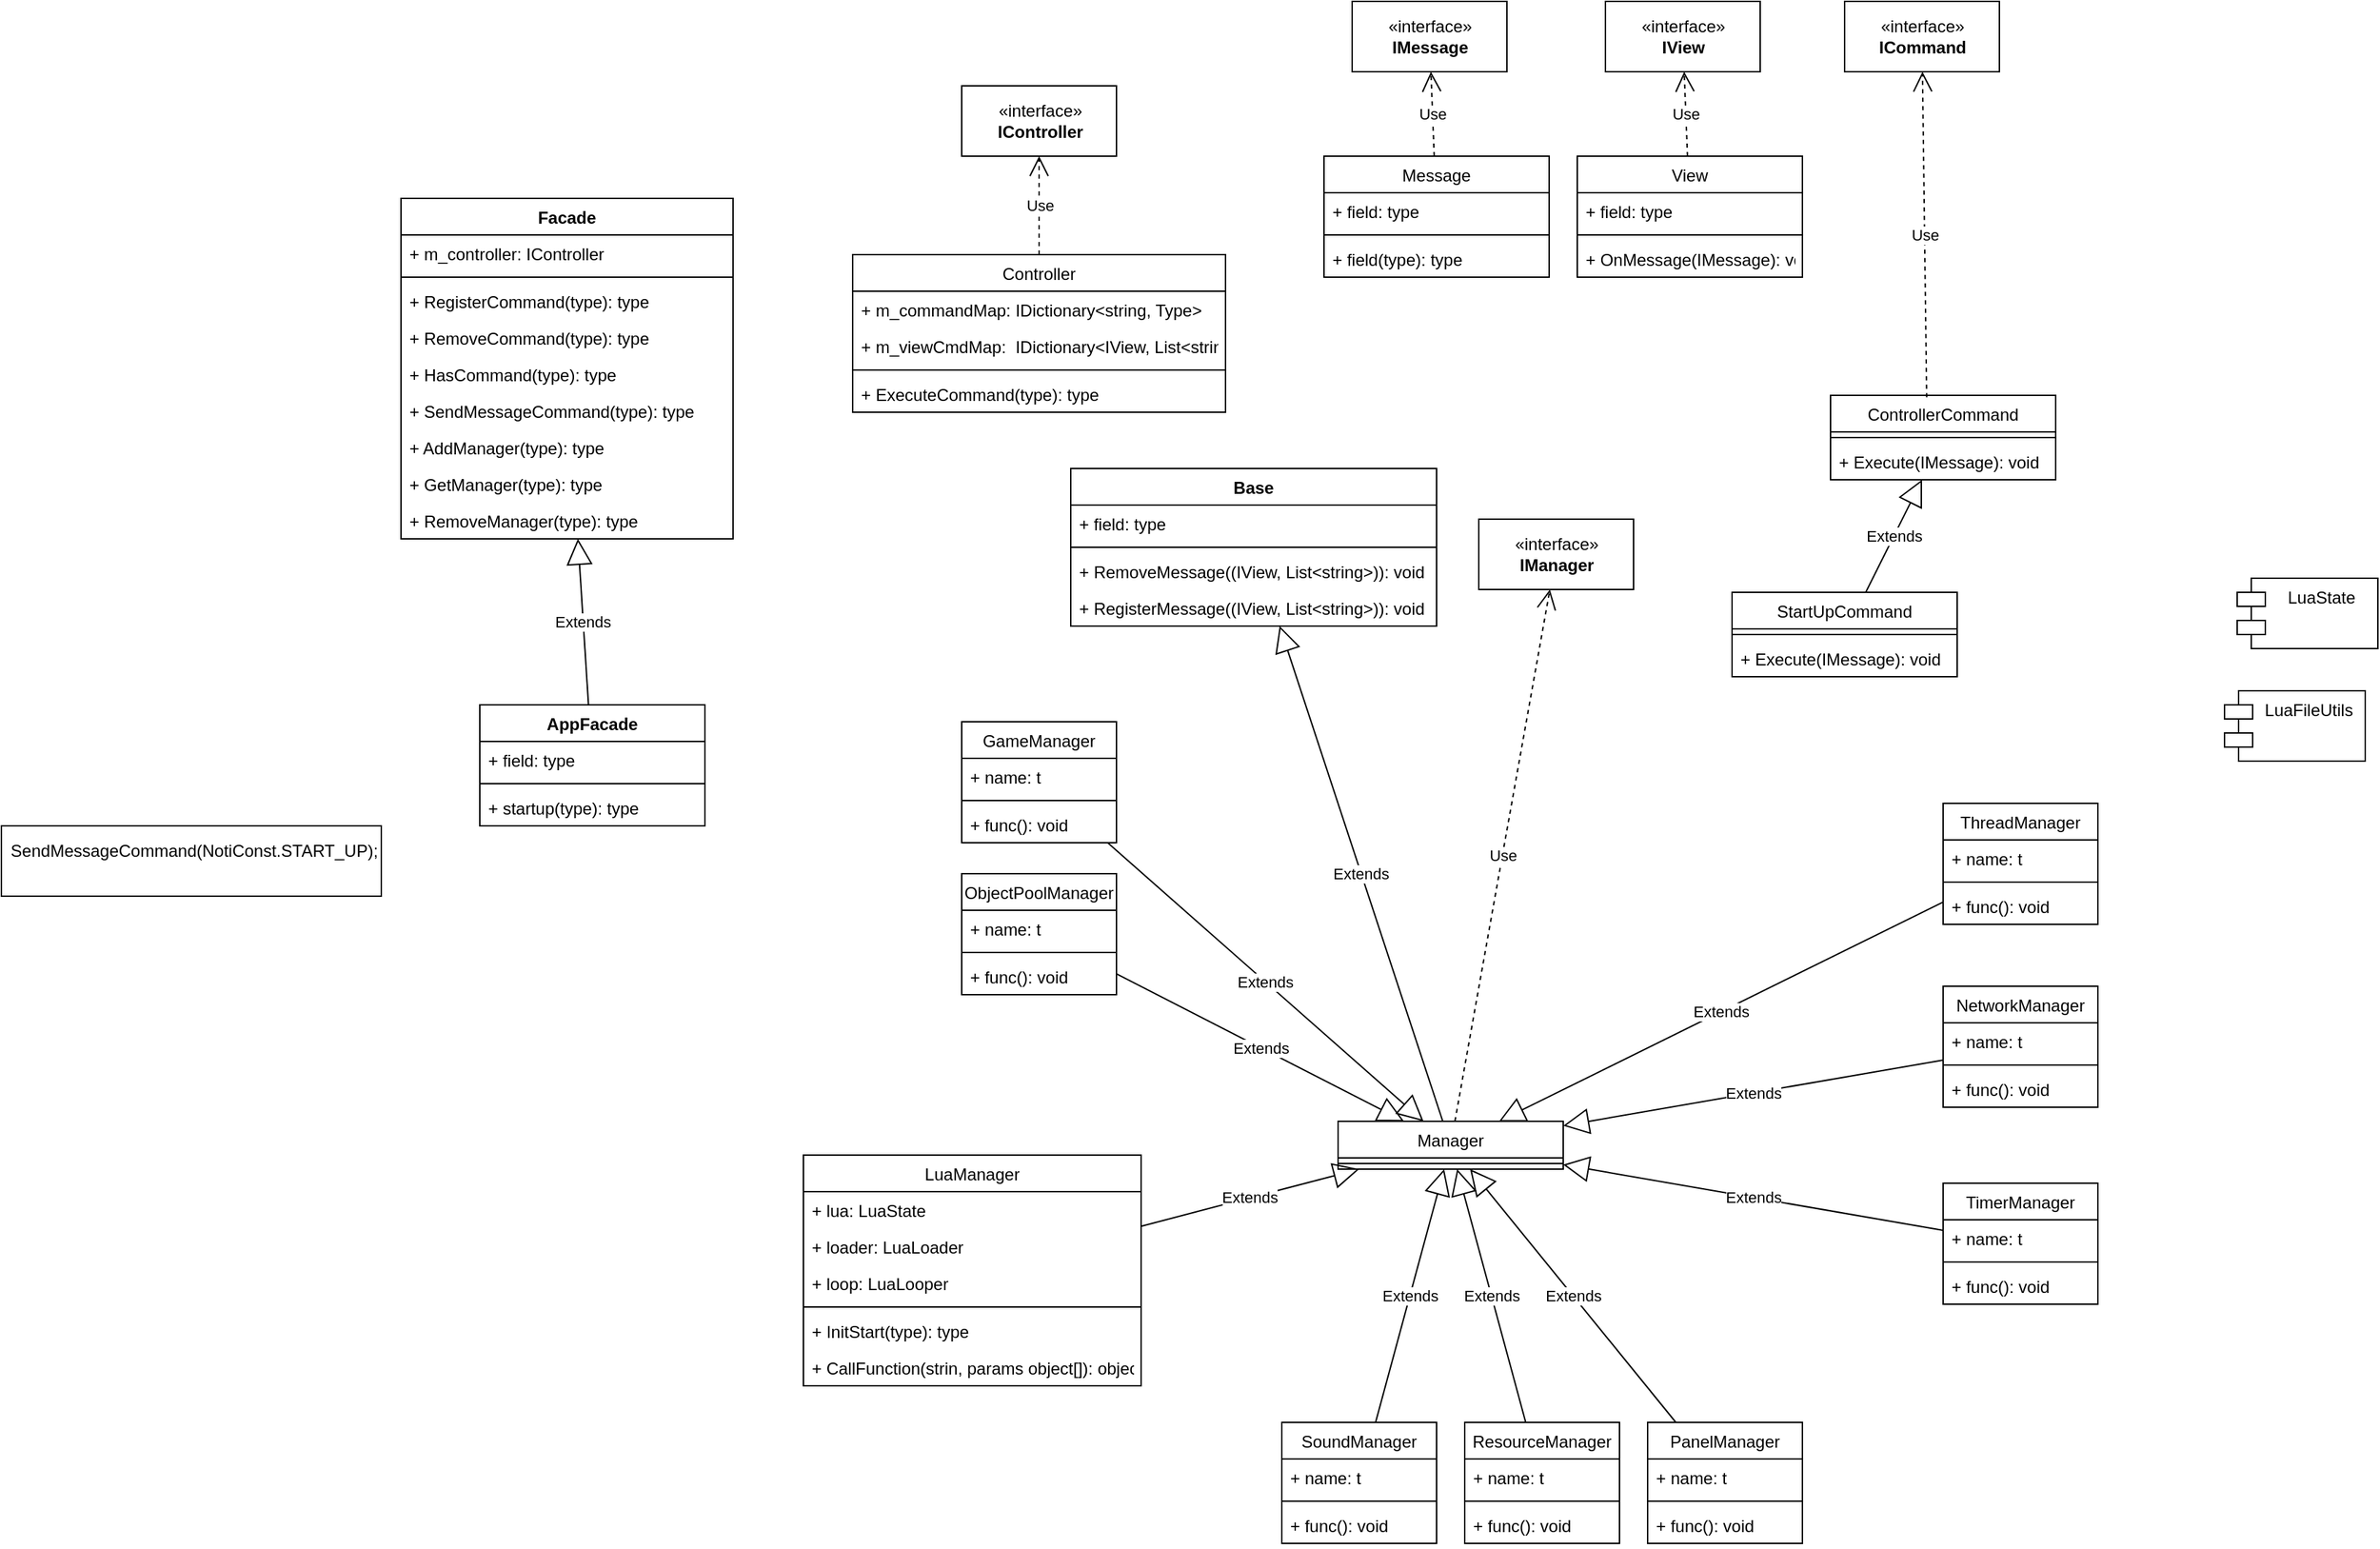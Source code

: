 <mxfile version="13.2.4" type="github"><diagram id="wbmFSngN0LvBuxbTny33" name="Page-1"><mxGraphModel dx="2031" dy="1134" grid="1" gridSize="10" guides="1" tooltips="1" connect="1" arrows="1" fold="1" page="1" pageScale="1" pageWidth="827" pageHeight="1169" math="0" shadow="0"><root><mxCell id="0"/><mxCell id="1" parent="0"/><mxCell id="4UtAHlygmmjAt2ON4AFd-5" value="Facade" style="swimlane;fontStyle=1;align=center;verticalAlign=top;childLayout=stackLayout;horizontal=1;startSize=26;horizontalStack=0;resizeParent=1;resizeParentMax=0;resizeLast=0;collapsible=1;marginBottom=0;" vertex="1" parent="1"><mxGeometry x="334" y="170" width="236" height="242" as="geometry"/></mxCell><mxCell id="4UtAHlygmmjAt2ON4AFd-6" value="+ m_controller: IController" style="text;strokeColor=none;fillColor=none;align=left;verticalAlign=top;spacingLeft=4;spacingRight=4;overflow=hidden;rotatable=0;points=[[0,0.5],[1,0.5]];portConstraint=eastwest;" vertex="1" parent="4UtAHlygmmjAt2ON4AFd-5"><mxGeometry y="26" width="236" height="26" as="geometry"/></mxCell><mxCell id="4UtAHlygmmjAt2ON4AFd-7" value="" style="line;strokeWidth=1;fillColor=none;align=left;verticalAlign=middle;spacingTop=-1;spacingLeft=3;spacingRight=3;rotatable=0;labelPosition=right;points=[];portConstraint=eastwest;" vertex="1" parent="4UtAHlygmmjAt2ON4AFd-5"><mxGeometry y="52" width="236" height="8" as="geometry"/></mxCell><mxCell id="4UtAHlygmmjAt2ON4AFd-8" value="+ RegisterCommand(type): type" style="text;strokeColor=none;fillColor=none;align=left;verticalAlign=top;spacingLeft=4;spacingRight=4;overflow=hidden;rotatable=0;points=[[0,0.5],[1,0.5]];portConstraint=eastwest;" vertex="1" parent="4UtAHlygmmjAt2ON4AFd-5"><mxGeometry y="60" width="236" height="26" as="geometry"/></mxCell><mxCell id="4UtAHlygmmjAt2ON4AFd-10" value="+ RemoveCommand(type): type" style="text;strokeColor=none;fillColor=none;align=left;verticalAlign=top;spacingLeft=4;spacingRight=4;overflow=hidden;rotatable=0;points=[[0,0.5],[1,0.5]];portConstraint=eastwest;" vertex="1" parent="4UtAHlygmmjAt2ON4AFd-5"><mxGeometry y="86" width="236" height="26" as="geometry"/></mxCell><mxCell id="4UtAHlygmmjAt2ON4AFd-11" value="+ HasCommand(type): type" style="text;strokeColor=none;fillColor=none;align=left;verticalAlign=top;spacingLeft=4;spacingRight=4;overflow=hidden;rotatable=0;points=[[0,0.5],[1,0.5]];portConstraint=eastwest;" vertex="1" parent="4UtAHlygmmjAt2ON4AFd-5"><mxGeometry y="112" width="236" height="26" as="geometry"/></mxCell><mxCell id="4UtAHlygmmjAt2ON4AFd-12" value="+ SendMessageCommand(type): type" style="text;strokeColor=none;fillColor=none;align=left;verticalAlign=top;spacingLeft=4;spacingRight=4;overflow=hidden;rotatable=0;points=[[0,0.5],[1,0.5]];portConstraint=eastwest;" vertex="1" parent="4UtAHlygmmjAt2ON4AFd-5"><mxGeometry y="138" width="236" height="26" as="geometry"/></mxCell><mxCell id="4UtAHlygmmjAt2ON4AFd-13" value="+ AddManager(type): type" style="text;strokeColor=none;fillColor=none;align=left;verticalAlign=top;spacingLeft=4;spacingRight=4;overflow=hidden;rotatable=0;points=[[0,0.5],[1,0.5]];portConstraint=eastwest;" vertex="1" parent="4UtAHlygmmjAt2ON4AFd-5"><mxGeometry y="164" width="236" height="26" as="geometry"/></mxCell><mxCell id="4UtAHlygmmjAt2ON4AFd-14" value="+ GetManager(type): type" style="text;strokeColor=none;fillColor=none;align=left;verticalAlign=top;spacingLeft=4;spacingRight=4;overflow=hidden;rotatable=0;points=[[0,0.5],[1,0.5]];portConstraint=eastwest;" vertex="1" parent="4UtAHlygmmjAt2ON4AFd-5"><mxGeometry y="190" width="236" height="26" as="geometry"/></mxCell><mxCell id="4UtAHlygmmjAt2ON4AFd-15" value="+ RemoveManager(type): type" style="text;strokeColor=none;fillColor=none;align=left;verticalAlign=top;spacingLeft=4;spacingRight=4;overflow=hidden;rotatable=0;points=[[0,0.5],[1,0.5]];portConstraint=eastwest;" vertex="1" parent="4UtAHlygmmjAt2ON4AFd-5"><mxGeometry y="216" width="236" height="26" as="geometry"/></mxCell><mxCell id="4UtAHlygmmjAt2ON4AFd-9" value="Extends" style="endArrow=block;endSize=16;endFill=0;html=1;" edge="1" parent="1" source="4UtAHlygmmjAt2ON4AFd-1" target="4UtAHlygmmjAt2ON4AFd-5"><mxGeometry width="160" relative="1" as="geometry"><mxPoint x="330" y="410" as="sourcePoint"/><mxPoint x="490" y="410" as="targetPoint"/></mxGeometry></mxCell><mxCell id="4UtAHlygmmjAt2ON4AFd-16" value="&lt;div&gt;&amp;nbsp;SendMessageCommand(NotiConst.START_UP);&lt;/div&gt;&lt;div&gt;&lt;br&gt;&lt;/div&gt;" style="html=1;" vertex="1" parent="1"><mxGeometry x="50" y="616" width="270" height="50" as="geometry"/></mxCell><mxCell id="4UtAHlygmmjAt2ON4AFd-1" value="AppFacade" style="swimlane;fontStyle=1;align=center;verticalAlign=top;childLayout=stackLayout;horizontal=1;startSize=26;horizontalStack=0;resizeParent=1;resizeParentMax=0;resizeLast=0;collapsible=1;marginBottom=0;" vertex="1" parent="1"><mxGeometry x="390" y="530" width="160" height="86" as="geometry"/></mxCell><mxCell id="4UtAHlygmmjAt2ON4AFd-2" value="+ field: type" style="text;strokeColor=none;fillColor=none;align=left;verticalAlign=top;spacingLeft=4;spacingRight=4;overflow=hidden;rotatable=0;points=[[0,0.5],[1,0.5]];portConstraint=eastwest;" vertex="1" parent="4UtAHlygmmjAt2ON4AFd-1"><mxGeometry y="26" width="160" height="26" as="geometry"/></mxCell><mxCell id="4UtAHlygmmjAt2ON4AFd-3" value="" style="line;strokeWidth=1;fillColor=none;align=left;verticalAlign=middle;spacingTop=-1;spacingLeft=3;spacingRight=3;rotatable=0;labelPosition=right;points=[];portConstraint=eastwest;" vertex="1" parent="4UtAHlygmmjAt2ON4AFd-1"><mxGeometry y="52" width="160" height="8" as="geometry"/></mxCell><mxCell id="4UtAHlygmmjAt2ON4AFd-4" value="+ startup(type): type" style="text;strokeColor=none;fillColor=none;align=left;verticalAlign=top;spacingLeft=4;spacingRight=4;overflow=hidden;rotatable=0;points=[[0,0.5],[1,0.5]];portConstraint=eastwest;" vertex="1" parent="4UtAHlygmmjAt2ON4AFd-1"><mxGeometry y="60" width="160" height="26" as="geometry"/></mxCell><mxCell id="4UtAHlygmmjAt2ON4AFd-17" value="«interface»&lt;br&gt;&lt;b&gt;IController&lt;/b&gt;" style="html=1;" vertex="1" parent="1"><mxGeometry x="732.5" y="90" width="110" height="50" as="geometry"/></mxCell><mxCell id="4UtAHlygmmjAt2ON4AFd-23" value="Controller" style="swimlane;fontStyle=0;align=center;verticalAlign=top;childLayout=stackLayout;horizontal=1;startSize=26;horizontalStack=0;resizeParent=1;resizeParentMax=0;resizeLast=0;collapsible=1;marginBottom=0;" vertex="1" parent="1"><mxGeometry x="655" y="210" width="265" height="112" as="geometry"/></mxCell><mxCell id="4UtAHlygmmjAt2ON4AFd-24" value="+ m_commandMap: IDictionary&lt;string, Type&gt;" style="text;strokeColor=none;fillColor=none;align=left;verticalAlign=top;spacingLeft=4;spacingRight=4;overflow=hidden;rotatable=0;points=[[0,0.5],[1,0.5]];portConstraint=eastwest;" vertex="1" parent="4UtAHlygmmjAt2ON4AFd-23"><mxGeometry y="26" width="265" height="26" as="geometry"/></mxCell><mxCell id="4UtAHlygmmjAt2ON4AFd-40" value="+ m_viewCmdMap:  IDictionary&lt;IView, List&lt;string&gt;&gt;" style="text;strokeColor=none;fillColor=none;align=left;verticalAlign=top;spacingLeft=4;spacingRight=4;overflow=hidden;rotatable=0;points=[[0,0.5],[1,0.5]];portConstraint=eastwest;" vertex="1" parent="4UtAHlygmmjAt2ON4AFd-23"><mxGeometry y="52" width="265" height="26" as="geometry"/></mxCell><mxCell id="4UtAHlygmmjAt2ON4AFd-25" value="" style="line;strokeWidth=1;fillColor=none;align=left;verticalAlign=middle;spacingTop=-1;spacingLeft=3;spacingRight=3;rotatable=0;labelPosition=right;points=[];portConstraint=eastwest;" vertex="1" parent="4UtAHlygmmjAt2ON4AFd-23"><mxGeometry y="78" width="265" height="8" as="geometry"/></mxCell><mxCell id="4UtAHlygmmjAt2ON4AFd-26" value="+ ExecuteCommand(type): type" style="text;strokeColor=none;fillColor=none;align=left;verticalAlign=top;spacingLeft=4;spacingRight=4;overflow=hidden;rotatable=0;points=[[0,0.5],[1,0.5]];portConstraint=eastwest;" vertex="1" parent="4UtAHlygmmjAt2ON4AFd-23"><mxGeometry y="86" width="265" height="26" as="geometry"/></mxCell><mxCell id="4UtAHlygmmjAt2ON4AFd-27" value="«interface»&lt;br&gt;&lt;b&gt;IMessage&lt;/b&gt;" style="html=1;" vertex="1" parent="1"><mxGeometry x="1010" y="30" width="110" height="50" as="geometry"/></mxCell><mxCell id="4UtAHlygmmjAt2ON4AFd-28" value="Message" style="swimlane;fontStyle=0;align=center;verticalAlign=top;childLayout=stackLayout;horizontal=1;startSize=26;horizontalStack=0;resizeParent=1;resizeParentMax=0;resizeLast=0;collapsible=1;marginBottom=0;" vertex="1" parent="1"><mxGeometry x="990" y="140" width="160" height="86" as="geometry"/></mxCell><mxCell id="4UtAHlygmmjAt2ON4AFd-29" value="+ field: type" style="text;strokeColor=none;fillColor=none;align=left;verticalAlign=top;spacingLeft=4;spacingRight=4;overflow=hidden;rotatable=0;points=[[0,0.5],[1,0.5]];portConstraint=eastwest;" vertex="1" parent="4UtAHlygmmjAt2ON4AFd-28"><mxGeometry y="26" width="160" height="26" as="geometry"/></mxCell><mxCell id="4UtAHlygmmjAt2ON4AFd-30" value="" style="line;strokeWidth=1;fillColor=none;align=left;verticalAlign=middle;spacingTop=-1;spacingLeft=3;spacingRight=3;rotatable=0;labelPosition=right;points=[];portConstraint=eastwest;" vertex="1" parent="4UtAHlygmmjAt2ON4AFd-28"><mxGeometry y="52" width="160" height="8" as="geometry"/></mxCell><mxCell id="4UtAHlygmmjAt2ON4AFd-31" value="+ field(type): type" style="text;strokeColor=none;fillColor=none;align=left;verticalAlign=top;spacingLeft=4;spacingRight=4;overflow=hidden;rotatable=0;points=[[0,0.5],[1,0.5]];portConstraint=eastwest;" vertex="1" parent="4UtAHlygmmjAt2ON4AFd-28"><mxGeometry y="60" width="160" height="26" as="geometry"/></mxCell><mxCell id="4UtAHlygmmjAt2ON4AFd-33" value="«interface»&lt;br&gt;&lt;b&gt;IView&lt;/b&gt;" style="html=1;" vertex="1" parent="1"><mxGeometry x="1190" y="30" width="110" height="50" as="geometry"/></mxCell><mxCell id="4UtAHlygmmjAt2ON4AFd-35" value="View&#10;" style="swimlane;fontStyle=0;align=center;verticalAlign=top;childLayout=stackLayout;horizontal=1;startSize=26;horizontalStack=0;resizeParent=1;resizeParentMax=0;resizeLast=0;collapsible=1;marginBottom=0;" vertex="1" parent="1"><mxGeometry x="1170" y="140" width="160" height="86" as="geometry"/></mxCell><mxCell id="4UtAHlygmmjAt2ON4AFd-36" value="+ field: type" style="text;strokeColor=none;fillColor=none;align=left;verticalAlign=top;spacingLeft=4;spacingRight=4;overflow=hidden;rotatable=0;points=[[0,0.5],[1,0.5]];portConstraint=eastwest;" vertex="1" parent="4UtAHlygmmjAt2ON4AFd-35"><mxGeometry y="26" width="160" height="26" as="geometry"/></mxCell><mxCell id="4UtAHlygmmjAt2ON4AFd-37" value="" style="line;strokeWidth=1;fillColor=none;align=left;verticalAlign=middle;spacingTop=-1;spacingLeft=3;spacingRight=3;rotatable=0;labelPosition=right;points=[];portConstraint=eastwest;" vertex="1" parent="4UtAHlygmmjAt2ON4AFd-35"><mxGeometry y="52" width="160" height="8" as="geometry"/></mxCell><mxCell id="4UtAHlygmmjAt2ON4AFd-38" value="+ OnMessage(IMessage): void" style="text;strokeColor=none;fillColor=none;align=left;verticalAlign=top;spacingLeft=4;spacingRight=4;overflow=hidden;rotatable=0;points=[[0,0.5],[1,0.5]];portConstraint=eastwest;" vertex="1" parent="4UtAHlygmmjAt2ON4AFd-35"><mxGeometry y="60" width="160" height="26" as="geometry"/></mxCell><mxCell id="4UtAHlygmmjAt2ON4AFd-41" value="«interface»&lt;br&gt;&lt;b&gt;ICommand&lt;/b&gt;" style="html=1;" vertex="1" parent="1"><mxGeometry x="1360" y="30" width="110" height="50" as="geometry"/></mxCell><mxCell id="4UtAHlygmmjAt2ON4AFd-43" value="ControllerCommand" style="swimlane;fontStyle=0;align=center;verticalAlign=top;childLayout=stackLayout;horizontal=1;startSize=26;horizontalStack=0;resizeParent=1;resizeParentMax=0;resizeLast=0;collapsible=1;marginBottom=0;" vertex="1" parent="1"><mxGeometry x="1350" y="310" width="160" height="60" as="geometry"/></mxCell><mxCell id="4UtAHlygmmjAt2ON4AFd-45" value="" style="line;strokeWidth=1;fillColor=none;align=left;verticalAlign=middle;spacingTop=-1;spacingLeft=3;spacingRight=3;rotatable=0;labelPosition=right;points=[];portConstraint=eastwest;" vertex="1" parent="4UtAHlygmmjAt2ON4AFd-43"><mxGeometry y="26" width="160" height="8" as="geometry"/></mxCell><mxCell id="4UtAHlygmmjAt2ON4AFd-46" value="+ Execute(IMessage): void" style="text;strokeColor=none;fillColor=none;align=left;verticalAlign=top;spacingLeft=4;spacingRight=4;overflow=hidden;rotatable=0;points=[[0,0.5],[1,0.5]];portConstraint=eastwest;" vertex="1" parent="4UtAHlygmmjAt2ON4AFd-43"><mxGeometry y="34" width="160" height="26" as="geometry"/></mxCell><mxCell id="4UtAHlygmmjAt2ON4AFd-47" value="StartUpCommand" style="swimlane;fontStyle=0;align=center;verticalAlign=top;childLayout=stackLayout;horizontal=1;startSize=26;horizontalStack=0;resizeParent=1;resizeParentMax=0;resizeLast=0;collapsible=1;marginBottom=0;" vertex="1" parent="1"><mxGeometry x="1280" y="450" width="160" height="60" as="geometry"/></mxCell><mxCell id="4UtAHlygmmjAt2ON4AFd-49" value="" style="line;strokeWidth=1;fillColor=none;align=left;verticalAlign=middle;spacingTop=-1;spacingLeft=3;spacingRight=3;rotatable=0;labelPosition=right;points=[];portConstraint=eastwest;" vertex="1" parent="4UtAHlygmmjAt2ON4AFd-47"><mxGeometry y="26" width="160" height="8" as="geometry"/></mxCell><mxCell id="4UtAHlygmmjAt2ON4AFd-50" value="+ Execute(IMessage): void" style="text;strokeColor=none;fillColor=none;align=left;verticalAlign=top;spacingLeft=4;spacingRight=4;overflow=hidden;rotatable=0;points=[[0,0.5],[1,0.5]];portConstraint=eastwest;" vertex="1" parent="4UtAHlygmmjAt2ON4AFd-47"><mxGeometry y="34" width="160" height="26" as="geometry"/></mxCell><mxCell id="4UtAHlygmmjAt2ON4AFd-51" value="Extends" style="endArrow=block;endSize=16;endFill=0;html=1;" edge="1" parent="1" source="4UtAHlygmmjAt2ON4AFd-47" target="4UtAHlygmmjAt2ON4AFd-43"><mxGeometry width="160" relative="1" as="geometry"><mxPoint x="1437.836" y="320" as="sourcePoint"/><mxPoint x="1426.258" y="90" as="targetPoint"/></mxGeometry></mxCell><mxCell id="4UtAHlygmmjAt2ON4AFd-52" value="«interface»&lt;br&gt;&lt;b&gt;IManager&lt;/b&gt;" style="html=1;" vertex="1" parent="1"><mxGeometry x="1100" y="398" width="110" height="50" as="geometry"/></mxCell><mxCell id="4UtAHlygmmjAt2ON4AFd-59" value="Extends" style="endArrow=block;endSize=16;endFill=0;html=1;" edge="1" parent="1" source="4UtAHlygmmjAt2ON4AFd-54" target="4UtAHlygmmjAt2ON4AFd-61"><mxGeometry width="160" relative="1" as="geometry"><mxPoint x="1088.32" y="532" as="sourcePoint"/><mxPoint x="1010.179" y="450" as="targetPoint"/></mxGeometry></mxCell><mxCell id="4UtAHlygmmjAt2ON4AFd-60" value="Use" style="endArrow=open;endSize=12;dashed=1;html=1;" edge="1" parent="1" source="4UtAHlygmmjAt2ON4AFd-54" target="4UtAHlygmmjAt2ON4AFd-52"><mxGeometry width="160" relative="1" as="geometry"><mxPoint x="1090" y="500" as="sourcePoint"/><mxPoint x="1250" y="500" as="targetPoint"/></mxGeometry></mxCell><mxCell id="4UtAHlygmmjAt2ON4AFd-61" value="Base" style="swimlane;fontStyle=1;align=center;verticalAlign=top;childLayout=stackLayout;horizontal=1;startSize=26;horizontalStack=0;resizeParent=1;resizeParentMax=0;resizeLast=0;collapsible=1;marginBottom=0;" vertex="1" parent="1"><mxGeometry x="810" y="362" width="260" height="112" as="geometry"/></mxCell><mxCell id="4UtAHlygmmjAt2ON4AFd-62" value="+ field: type" style="text;strokeColor=none;fillColor=none;align=left;verticalAlign=top;spacingLeft=4;spacingRight=4;overflow=hidden;rotatable=0;points=[[0,0.5],[1,0.5]];portConstraint=eastwest;" vertex="1" parent="4UtAHlygmmjAt2ON4AFd-61"><mxGeometry y="26" width="260" height="26" as="geometry"/></mxCell><mxCell id="4UtAHlygmmjAt2ON4AFd-63" value="" style="line;strokeWidth=1;fillColor=none;align=left;verticalAlign=middle;spacingTop=-1;spacingLeft=3;spacingRight=3;rotatable=0;labelPosition=right;points=[];portConstraint=eastwest;" vertex="1" parent="4UtAHlygmmjAt2ON4AFd-61"><mxGeometry y="52" width="260" height="8" as="geometry"/></mxCell><mxCell id="4UtAHlygmmjAt2ON4AFd-69" value="+ RemoveMessage((IView, List&lt;string&gt;)): void" style="text;strokeColor=none;fillColor=none;align=left;verticalAlign=top;spacingLeft=4;spacingRight=4;overflow=hidden;rotatable=0;points=[[0,0.5],[1,0.5]];portConstraint=eastwest;" vertex="1" parent="4UtAHlygmmjAt2ON4AFd-61"><mxGeometry y="60" width="260" height="26" as="geometry"/></mxCell><mxCell id="4UtAHlygmmjAt2ON4AFd-64" value="+ RegisterMessage((IView, List&lt;string&gt;)): void" style="text;strokeColor=none;fillColor=none;align=left;verticalAlign=top;spacingLeft=4;spacingRight=4;overflow=hidden;rotatable=0;points=[[0,0.5],[1,0.5]];portConstraint=eastwest;" vertex="1" parent="4UtAHlygmmjAt2ON4AFd-61"><mxGeometry y="86" width="260" height="26" as="geometry"/></mxCell><mxCell id="4UtAHlygmmjAt2ON4AFd-65" value="Use" style="endArrow=open;endSize=12;dashed=1;html=1;exitX=0.427;exitY=0.022;exitDx=0;exitDy=0;exitPerimeter=0;" edge="1" parent="1" source="4UtAHlygmmjAt2ON4AFd-43" target="4UtAHlygmmjAt2ON4AFd-41"><mxGeometry width="160" relative="1" as="geometry"><mxPoint x="1395.461" y="244" as="sourcePoint"/><mxPoint x="1434.546" y="170" as="targetPoint"/></mxGeometry></mxCell><mxCell id="4UtAHlygmmjAt2ON4AFd-66" value="Use" style="endArrow=open;endSize=12;dashed=1;html=1;" edge="1" parent="1" source="4UtAHlygmmjAt2ON4AFd-23" target="4UtAHlygmmjAt2ON4AFd-17"><mxGeometry width="160" relative="1" as="geometry"><mxPoint x="1428.32" y="321.32" as="sourcePoint"/><mxPoint x="1425.324" y="90" as="targetPoint"/></mxGeometry></mxCell><mxCell id="4UtAHlygmmjAt2ON4AFd-67" value="Use" style="endArrow=open;endSize=12;dashed=1;html=1;" edge="1" parent="1" source="4UtAHlygmmjAt2ON4AFd-28" target="4UtAHlygmmjAt2ON4AFd-27"><mxGeometry width="160" relative="1" as="geometry"><mxPoint x="1438.32" y="331.32" as="sourcePoint"/><mxPoint x="1435.324" y="100" as="targetPoint"/></mxGeometry></mxCell><mxCell id="4UtAHlygmmjAt2ON4AFd-68" value="Use" style="endArrow=open;endSize=12;dashed=1;html=1;" edge="1" parent="1" source="4UtAHlygmmjAt2ON4AFd-35" target="4UtAHlygmmjAt2ON4AFd-33"><mxGeometry width="160" relative="1" as="geometry"><mxPoint x="1448.32" y="341.32" as="sourcePoint"/><mxPoint x="1445.324" y="110" as="targetPoint"/></mxGeometry></mxCell><mxCell id="4UtAHlygmmjAt2ON4AFd-74" value="Extends" style="endArrow=block;endSize=16;endFill=0;html=1;" edge="1" parent="1" source="4UtAHlygmmjAt2ON4AFd-70" target="4UtAHlygmmjAt2ON4AFd-54"><mxGeometry width="160" relative="1" as="geometry"><mxPoint x="1049.048" y="532" as="sourcePoint"/><mxPoint x="1003.333" y="484" as="targetPoint"/></mxGeometry></mxCell><mxCell id="4UtAHlygmmjAt2ON4AFd-75" value="LuaState" style="shape=module;align=left;spacingLeft=20;align=center;verticalAlign=top;" vertex="1" parent="1"><mxGeometry x="1639" y="440" width="100" height="50" as="geometry"/></mxCell><mxCell id="4UtAHlygmmjAt2ON4AFd-76" value="LuaFileUtils" style="shape=module;align=left;spacingLeft=20;align=center;verticalAlign=top;" vertex="1" parent="1"><mxGeometry x="1630" y="520" width="100" height="50" as="geometry"/></mxCell><mxCell id="4UtAHlygmmjAt2ON4AFd-111" value="Extends" style="endArrow=block;endSize=16;endFill=0;html=1;" edge="1" parent="1" source="4UtAHlygmmjAt2ON4AFd-80" target="4UtAHlygmmjAt2ON4AFd-54"><mxGeometry width="160" relative="1" as="geometry"><mxPoint x="950.073" y="740" as="sourcePoint"/><mxPoint x="1077.546" y="566" as="targetPoint"/></mxGeometry></mxCell><mxCell id="4UtAHlygmmjAt2ON4AFd-112" value="Extends" style="endArrow=block;endSize=16;endFill=0;html=1;" edge="1" parent="1" source="4UtAHlygmmjAt2ON4AFd-91" target="4UtAHlygmmjAt2ON4AFd-54"><mxGeometry width="160" relative="1" as="geometry"><mxPoint x="1157.046" y="844" as="sourcePoint"/><mxPoint x="1130" y="550" as="targetPoint"/></mxGeometry></mxCell><mxCell id="4UtAHlygmmjAt2ON4AFd-113" value="Extends" style="endArrow=block;endSize=16;endFill=0;html=1;" edge="1" parent="1" source="4UtAHlygmmjAt2ON4AFd-87" target="4UtAHlygmmjAt2ON4AFd-54"><mxGeometry width="160" relative="1" as="geometry"><mxPoint x="1198.907" y="840" as="sourcePoint"/><mxPoint x="1096.362" y="566" as="targetPoint"/></mxGeometry></mxCell><mxCell id="4UtAHlygmmjAt2ON4AFd-114" value="Extends" style="endArrow=block;endSize=16;endFill=0;html=1;" edge="1" parent="1" source="4UtAHlygmmjAt2ON4AFd-107" target="4UtAHlygmmjAt2ON4AFd-54"><mxGeometry width="160" relative="1" as="geometry"><mxPoint x="1390.988" y="796" as="sourcePoint"/><mxPoint x="1190.0" y="522" as="targetPoint"/></mxGeometry></mxCell><mxCell id="4UtAHlygmmjAt2ON4AFd-115" value="Extends" style="endArrow=block;endSize=16;endFill=0;html=1;" edge="1" parent="1" source="4UtAHlygmmjAt2ON4AFd-103" target="4UtAHlygmmjAt2ON4AFd-54"><mxGeometry width="160" relative="1" as="geometry"><mxPoint x="1400" y="739.247" as="sourcePoint"/><mxPoint x="1117.701" y="566" as="targetPoint"/></mxGeometry></mxCell><mxCell id="4UtAHlygmmjAt2ON4AFd-120" value="Extends" style="endArrow=block;endSize=16;endFill=0;html=1;" edge="1" parent="1" source="4UtAHlygmmjAt2ON4AFd-95" target="4UtAHlygmmjAt2ON4AFd-54"><mxGeometry width="160" relative="1" as="geometry"><mxPoint x="1400" y="739.247" as="sourcePoint"/><mxPoint x="1117.701" y="566" as="targetPoint"/></mxGeometry></mxCell><mxCell id="4UtAHlygmmjAt2ON4AFd-122" value="Extends" style="endArrow=block;endSize=16;endFill=0;html=1;" edge="1" parent="1" source="4UtAHlygmmjAt2ON4AFd-99" target="4UtAHlygmmjAt2ON4AFd-54"><mxGeometry width="160" relative="1" as="geometry"><mxPoint x="1520" y="747.598" as="sourcePoint"/><mxPoint x="1126.808" y="566" as="targetPoint"/></mxGeometry></mxCell><mxCell id="4UtAHlygmmjAt2ON4AFd-123" value="Extends" style="endArrow=block;endSize=16;endFill=0;html=1;" edge="1" parent="1" source="4UtAHlygmmjAt2ON4AFd-116" target="4UtAHlygmmjAt2ON4AFd-54"><mxGeometry width="160" relative="1" as="geometry"><mxPoint x="1520" y="845.124" as="sourcePoint"/><mxPoint x="1114.686" y="566" as="targetPoint"/></mxGeometry></mxCell><mxCell id="4UtAHlygmmjAt2ON4AFd-70" value="LuaManager" style="swimlane;fontStyle=0;align=center;verticalAlign=top;childLayout=stackLayout;horizontal=1;startSize=26;horizontalStack=0;resizeParent=1;resizeParentMax=0;resizeLast=0;collapsible=1;marginBottom=0;" vertex="1" parent="1"><mxGeometry x="620" y="850" width="240" height="164" as="geometry"/></mxCell><mxCell id="4UtAHlygmmjAt2ON4AFd-71" value="+ lua: LuaState" style="text;strokeColor=none;fillColor=none;align=left;verticalAlign=top;spacingLeft=4;spacingRight=4;overflow=hidden;rotatable=0;points=[[0,0.5],[1,0.5]];portConstraint=eastwest;" vertex="1" parent="4UtAHlygmmjAt2ON4AFd-70"><mxGeometry y="26" width="240" height="26" as="geometry"/></mxCell><mxCell id="4UtAHlygmmjAt2ON4AFd-77" value="+ loader: LuaLoader" style="text;strokeColor=none;fillColor=none;align=left;verticalAlign=top;spacingLeft=4;spacingRight=4;overflow=hidden;rotatable=0;points=[[0,0.5],[1,0.5]];portConstraint=eastwest;" vertex="1" parent="4UtAHlygmmjAt2ON4AFd-70"><mxGeometry y="52" width="240" height="26" as="geometry"/></mxCell><mxCell id="4UtAHlygmmjAt2ON4AFd-78" value="+ loop: LuaLooper" style="text;strokeColor=none;fillColor=none;align=left;verticalAlign=top;spacingLeft=4;spacingRight=4;overflow=hidden;rotatable=0;points=[[0,0.5],[1,0.5]];portConstraint=eastwest;" vertex="1" parent="4UtAHlygmmjAt2ON4AFd-70"><mxGeometry y="78" width="240" height="26" as="geometry"/></mxCell><mxCell id="4UtAHlygmmjAt2ON4AFd-72" value="" style="line;strokeWidth=1;fillColor=none;align=left;verticalAlign=middle;spacingTop=-1;spacingLeft=3;spacingRight=3;rotatable=0;labelPosition=right;points=[];portConstraint=eastwest;" vertex="1" parent="4UtAHlygmmjAt2ON4AFd-70"><mxGeometry y="104" width="240" height="8" as="geometry"/></mxCell><mxCell id="4UtAHlygmmjAt2ON4AFd-73" value="+ InitStart(type): type" style="text;strokeColor=none;fillColor=none;align=left;verticalAlign=top;spacingLeft=4;spacingRight=4;overflow=hidden;rotatable=0;points=[[0,0.5],[1,0.5]];portConstraint=eastwest;" vertex="1" parent="4UtAHlygmmjAt2ON4AFd-70"><mxGeometry y="112" width="240" height="26" as="geometry"/></mxCell><mxCell id="4UtAHlygmmjAt2ON4AFd-79" value="+ CallFunction(strin, params object[]): object[] " style="text;strokeColor=none;fillColor=none;align=left;verticalAlign=top;spacingLeft=4;spacingRight=4;overflow=hidden;rotatable=0;points=[[0,0.5],[1,0.5]];portConstraint=eastwest;" vertex="1" parent="4UtAHlygmmjAt2ON4AFd-70"><mxGeometry y="138" width="240" height="26" as="geometry"/></mxCell><mxCell id="4UtAHlygmmjAt2ON4AFd-54" value="Manager" style="swimlane;fontStyle=0;align=center;verticalAlign=top;childLayout=stackLayout;horizontal=1;startSize=26;horizontalStack=0;resizeParent=1;resizeParentMax=0;resizeLast=0;collapsible=1;marginBottom=0;" vertex="1" parent="1"><mxGeometry x="1000" y="826" width="160" height="34" as="geometry"/></mxCell><mxCell id="4UtAHlygmmjAt2ON4AFd-56" value="" style="line;strokeWidth=1;fillColor=none;align=left;verticalAlign=middle;spacingTop=-1;spacingLeft=3;spacingRight=3;rotatable=0;labelPosition=right;points=[];portConstraint=eastwest;" vertex="1" parent="4UtAHlygmmjAt2ON4AFd-54"><mxGeometry y="26" width="160" height="8" as="geometry"/></mxCell><mxCell id="4UtAHlygmmjAt2ON4AFd-91" value="SoundManager" style="swimlane;fontStyle=0;align=center;verticalAlign=top;childLayout=stackLayout;horizontal=1;startSize=26;horizontalStack=0;resizeParent=1;resizeParentMax=0;resizeLast=0;collapsible=1;marginBottom=0;" vertex="1" parent="1"><mxGeometry x="960" y="1040" width="110" height="86" as="geometry"/></mxCell><mxCell id="4UtAHlygmmjAt2ON4AFd-92" value="+ name: t" style="text;strokeColor=none;fillColor=none;align=left;verticalAlign=top;spacingLeft=4;spacingRight=4;overflow=hidden;rotatable=0;points=[[0,0.5],[1,0.5]];portConstraint=eastwest;" vertex="1" parent="4UtAHlygmmjAt2ON4AFd-91"><mxGeometry y="26" width="110" height="26" as="geometry"/></mxCell><mxCell id="4UtAHlygmmjAt2ON4AFd-93" value="" style="line;strokeWidth=1;fillColor=none;align=left;verticalAlign=middle;spacingTop=-1;spacingLeft=3;spacingRight=3;rotatable=0;labelPosition=right;points=[];portConstraint=eastwest;" vertex="1" parent="4UtAHlygmmjAt2ON4AFd-91"><mxGeometry y="52" width="110" height="8" as="geometry"/></mxCell><mxCell id="4UtAHlygmmjAt2ON4AFd-94" value="+ func(): void" style="text;strokeColor=none;fillColor=none;align=left;verticalAlign=top;spacingLeft=4;spacingRight=4;overflow=hidden;rotatable=0;points=[[0,0.5],[1,0.5]];portConstraint=eastwest;" vertex="1" parent="4UtAHlygmmjAt2ON4AFd-91"><mxGeometry y="60" width="110" height="26" as="geometry"/></mxCell><mxCell id="4UtAHlygmmjAt2ON4AFd-103" value="ResourceManager" style="swimlane;fontStyle=0;align=center;verticalAlign=top;childLayout=stackLayout;horizontal=1;startSize=26;horizontalStack=0;resizeParent=1;resizeParentMax=0;resizeLast=0;collapsible=1;marginBottom=0;" vertex="1" parent="1"><mxGeometry x="1090" y="1040" width="110" height="86" as="geometry"/></mxCell><mxCell id="4UtAHlygmmjAt2ON4AFd-104" value="+ name: t" style="text;strokeColor=none;fillColor=none;align=left;verticalAlign=top;spacingLeft=4;spacingRight=4;overflow=hidden;rotatable=0;points=[[0,0.5],[1,0.5]];portConstraint=eastwest;" vertex="1" parent="4UtAHlygmmjAt2ON4AFd-103"><mxGeometry y="26" width="110" height="26" as="geometry"/></mxCell><mxCell id="4UtAHlygmmjAt2ON4AFd-105" value="" style="line;strokeWidth=1;fillColor=none;align=left;verticalAlign=middle;spacingTop=-1;spacingLeft=3;spacingRight=3;rotatable=0;labelPosition=right;points=[];portConstraint=eastwest;" vertex="1" parent="4UtAHlygmmjAt2ON4AFd-103"><mxGeometry y="52" width="110" height="8" as="geometry"/></mxCell><mxCell id="4UtAHlygmmjAt2ON4AFd-106" value="+ func(): void" style="text;strokeColor=none;fillColor=none;align=left;verticalAlign=top;spacingLeft=4;spacingRight=4;overflow=hidden;rotatable=0;points=[[0,0.5],[1,0.5]];portConstraint=eastwest;" vertex="1" parent="4UtAHlygmmjAt2ON4AFd-103"><mxGeometry y="60" width="110" height="26" as="geometry"/></mxCell><mxCell id="4UtAHlygmmjAt2ON4AFd-80" value="PanelManager" style="swimlane;fontStyle=0;align=center;verticalAlign=top;childLayout=stackLayout;horizontal=1;startSize=26;horizontalStack=0;resizeParent=1;resizeParentMax=0;resizeLast=0;collapsible=1;marginBottom=0;" vertex="1" parent="1"><mxGeometry x="1220" y="1040" width="110" height="86" as="geometry"/></mxCell><mxCell id="4UtAHlygmmjAt2ON4AFd-82" value="+ name: t" style="text;strokeColor=none;fillColor=none;align=left;verticalAlign=top;spacingLeft=4;spacingRight=4;overflow=hidden;rotatable=0;points=[[0,0.5],[1,0.5]];portConstraint=eastwest;" vertex="1" parent="4UtAHlygmmjAt2ON4AFd-80"><mxGeometry y="26" width="110" height="26" as="geometry"/></mxCell><mxCell id="4UtAHlygmmjAt2ON4AFd-84" value="" style="line;strokeWidth=1;fillColor=none;align=left;verticalAlign=middle;spacingTop=-1;spacingLeft=3;spacingRight=3;rotatable=0;labelPosition=right;points=[];portConstraint=eastwest;" vertex="1" parent="4UtAHlygmmjAt2ON4AFd-80"><mxGeometry y="52" width="110" height="8" as="geometry"/></mxCell><mxCell id="4UtAHlygmmjAt2ON4AFd-85" value="+ func(): void" style="text;strokeColor=none;fillColor=none;align=left;verticalAlign=top;spacingLeft=4;spacingRight=4;overflow=hidden;rotatable=0;points=[[0,0.5],[1,0.5]];portConstraint=eastwest;" vertex="1" parent="4UtAHlygmmjAt2ON4AFd-80"><mxGeometry y="60" width="110" height="26" as="geometry"/></mxCell><mxCell id="4UtAHlygmmjAt2ON4AFd-95" value="ThreadManager" style="swimlane;fontStyle=0;align=center;verticalAlign=top;childLayout=stackLayout;horizontal=1;startSize=26;horizontalStack=0;resizeParent=1;resizeParentMax=0;resizeLast=0;collapsible=1;marginBottom=0;" vertex="1" parent="1"><mxGeometry x="1430" y="600" width="110" height="86" as="geometry"/></mxCell><mxCell id="4UtAHlygmmjAt2ON4AFd-96" value="+ name: t" style="text;strokeColor=none;fillColor=none;align=left;verticalAlign=top;spacingLeft=4;spacingRight=4;overflow=hidden;rotatable=0;points=[[0,0.5],[1,0.5]];portConstraint=eastwest;" vertex="1" parent="4UtAHlygmmjAt2ON4AFd-95"><mxGeometry y="26" width="110" height="26" as="geometry"/></mxCell><mxCell id="4UtAHlygmmjAt2ON4AFd-97" value="" style="line;strokeWidth=1;fillColor=none;align=left;verticalAlign=middle;spacingTop=-1;spacingLeft=3;spacingRight=3;rotatable=0;labelPosition=right;points=[];portConstraint=eastwest;" vertex="1" parent="4UtAHlygmmjAt2ON4AFd-95"><mxGeometry y="52" width="110" height="8" as="geometry"/></mxCell><mxCell id="4UtAHlygmmjAt2ON4AFd-98" value="+ func(): void" style="text;strokeColor=none;fillColor=none;align=left;verticalAlign=top;spacingLeft=4;spacingRight=4;overflow=hidden;rotatable=0;points=[[0,0.5],[1,0.5]];portConstraint=eastwest;" vertex="1" parent="4UtAHlygmmjAt2ON4AFd-95"><mxGeometry y="60" width="110" height="26" as="geometry"/></mxCell><mxCell id="4UtAHlygmmjAt2ON4AFd-99" value="ObjectPoolManager" style="swimlane;fontStyle=0;align=center;verticalAlign=top;childLayout=stackLayout;horizontal=1;startSize=26;horizontalStack=0;resizeParent=1;resizeParentMax=0;resizeLast=0;collapsible=1;marginBottom=0;" vertex="1" parent="1"><mxGeometry x="732.5" y="650" width="110" height="86" as="geometry"/></mxCell><mxCell id="4UtAHlygmmjAt2ON4AFd-100" value="+ name: t" style="text;strokeColor=none;fillColor=none;align=left;verticalAlign=top;spacingLeft=4;spacingRight=4;overflow=hidden;rotatable=0;points=[[0,0.5],[1,0.5]];portConstraint=eastwest;" vertex="1" parent="4UtAHlygmmjAt2ON4AFd-99"><mxGeometry y="26" width="110" height="26" as="geometry"/></mxCell><mxCell id="4UtAHlygmmjAt2ON4AFd-101" value="" style="line;strokeWidth=1;fillColor=none;align=left;verticalAlign=middle;spacingTop=-1;spacingLeft=3;spacingRight=3;rotatable=0;labelPosition=right;points=[];portConstraint=eastwest;" vertex="1" parent="4UtAHlygmmjAt2ON4AFd-99"><mxGeometry y="52" width="110" height="8" as="geometry"/></mxCell><mxCell id="4UtAHlygmmjAt2ON4AFd-102" value="+ func(): void" style="text;strokeColor=none;fillColor=none;align=left;verticalAlign=top;spacingLeft=4;spacingRight=4;overflow=hidden;rotatable=0;points=[[0,0.5],[1,0.5]];portConstraint=eastwest;" vertex="1" parent="4UtAHlygmmjAt2ON4AFd-99"><mxGeometry y="60" width="110" height="26" as="geometry"/></mxCell><mxCell id="4UtAHlygmmjAt2ON4AFd-116" value="GameManager" style="swimlane;fontStyle=0;align=center;verticalAlign=top;childLayout=stackLayout;horizontal=1;startSize=26;horizontalStack=0;resizeParent=1;resizeParentMax=0;resizeLast=0;collapsible=1;marginBottom=0;" vertex="1" parent="1"><mxGeometry x="732.5" y="542" width="110" height="86" as="geometry"/></mxCell><mxCell id="4UtAHlygmmjAt2ON4AFd-117" value="+ name: t" style="text;strokeColor=none;fillColor=none;align=left;verticalAlign=top;spacingLeft=4;spacingRight=4;overflow=hidden;rotatable=0;points=[[0,0.5],[1,0.5]];portConstraint=eastwest;" vertex="1" parent="4UtAHlygmmjAt2ON4AFd-116"><mxGeometry y="26" width="110" height="26" as="geometry"/></mxCell><mxCell id="4UtAHlygmmjAt2ON4AFd-118" value="" style="line;strokeWidth=1;fillColor=none;align=left;verticalAlign=middle;spacingTop=-1;spacingLeft=3;spacingRight=3;rotatable=0;labelPosition=right;points=[];portConstraint=eastwest;" vertex="1" parent="4UtAHlygmmjAt2ON4AFd-116"><mxGeometry y="52" width="110" height="8" as="geometry"/></mxCell><mxCell id="4UtAHlygmmjAt2ON4AFd-119" value="+ func(): void" style="text;strokeColor=none;fillColor=none;align=left;verticalAlign=top;spacingLeft=4;spacingRight=4;overflow=hidden;rotatable=0;points=[[0,0.5],[1,0.5]];portConstraint=eastwest;" vertex="1" parent="4UtAHlygmmjAt2ON4AFd-116"><mxGeometry y="60" width="110" height="26" as="geometry"/></mxCell><mxCell id="4UtAHlygmmjAt2ON4AFd-87" value="TimerManager" style="swimlane;fontStyle=0;align=center;verticalAlign=top;childLayout=stackLayout;horizontal=1;startSize=26;horizontalStack=0;resizeParent=1;resizeParentMax=0;resizeLast=0;collapsible=1;marginBottom=0;" vertex="1" parent="1"><mxGeometry x="1430" y="870" width="110" height="86" as="geometry"/></mxCell><mxCell id="4UtAHlygmmjAt2ON4AFd-88" value="+ name: t" style="text;strokeColor=none;fillColor=none;align=left;verticalAlign=top;spacingLeft=4;spacingRight=4;overflow=hidden;rotatable=0;points=[[0,0.5],[1,0.5]];portConstraint=eastwest;" vertex="1" parent="4UtAHlygmmjAt2ON4AFd-87"><mxGeometry y="26" width="110" height="26" as="geometry"/></mxCell><mxCell id="4UtAHlygmmjAt2ON4AFd-89" value="" style="line;strokeWidth=1;fillColor=none;align=left;verticalAlign=middle;spacingTop=-1;spacingLeft=3;spacingRight=3;rotatable=0;labelPosition=right;points=[];portConstraint=eastwest;" vertex="1" parent="4UtAHlygmmjAt2ON4AFd-87"><mxGeometry y="52" width="110" height="8" as="geometry"/></mxCell><mxCell id="4UtAHlygmmjAt2ON4AFd-90" value="+ func(): void" style="text;strokeColor=none;fillColor=none;align=left;verticalAlign=top;spacingLeft=4;spacingRight=4;overflow=hidden;rotatable=0;points=[[0,0.5],[1,0.5]];portConstraint=eastwest;" vertex="1" parent="4UtAHlygmmjAt2ON4AFd-87"><mxGeometry y="60" width="110" height="26" as="geometry"/></mxCell><mxCell id="4UtAHlygmmjAt2ON4AFd-107" value="NetworkManager" style="swimlane;fontStyle=0;align=center;verticalAlign=top;childLayout=stackLayout;horizontal=1;startSize=26;horizontalStack=0;resizeParent=1;resizeParentMax=0;resizeLast=0;collapsible=1;marginBottom=0;" vertex="1" parent="1"><mxGeometry x="1430" y="730" width="110" height="86" as="geometry"/></mxCell><mxCell id="4UtAHlygmmjAt2ON4AFd-108" value="+ name: t" style="text;strokeColor=none;fillColor=none;align=left;verticalAlign=top;spacingLeft=4;spacingRight=4;overflow=hidden;rotatable=0;points=[[0,0.5],[1,0.5]];portConstraint=eastwest;" vertex="1" parent="4UtAHlygmmjAt2ON4AFd-107"><mxGeometry y="26" width="110" height="26" as="geometry"/></mxCell><mxCell id="4UtAHlygmmjAt2ON4AFd-109" value="" style="line;strokeWidth=1;fillColor=none;align=left;verticalAlign=middle;spacingTop=-1;spacingLeft=3;spacingRight=3;rotatable=0;labelPosition=right;points=[];portConstraint=eastwest;" vertex="1" parent="4UtAHlygmmjAt2ON4AFd-107"><mxGeometry y="52" width="110" height="8" as="geometry"/></mxCell><mxCell id="4UtAHlygmmjAt2ON4AFd-110" value="+ func(): void" style="text;strokeColor=none;fillColor=none;align=left;verticalAlign=top;spacingLeft=4;spacingRight=4;overflow=hidden;rotatable=0;points=[[0,0.5],[1,0.5]];portConstraint=eastwest;" vertex="1" parent="4UtAHlygmmjAt2ON4AFd-107"><mxGeometry y="60" width="110" height="26" as="geometry"/></mxCell></root></mxGraphModel></diagram></mxfile>